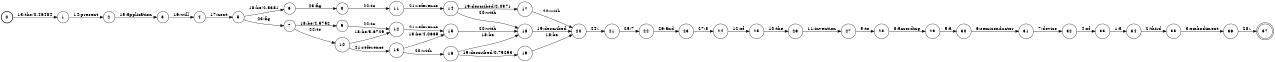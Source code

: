 digraph FST {
rankdir = LR;
size = "8.5,11";
label = "";
center = 1;
orientation = Portrait;
ranksep = "0.4";
nodesep = "0.25";
0 [label = "0", shape = circle, style = bold, fontsize = 14]
	0 -> 1 [label = "13:the/0.46484", fontsize = 14];
1 [label = "1", shape = circle, style = solid, fontsize = 14]
	1 -> 2 [label = "14:present", fontsize = 14];
2 [label = "2", shape = circle, style = solid, fontsize = 14]
	2 -> 3 [label = "15:application", fontsize = 14];
3 [label = "3", shape = circle, style = solid, fontsize = 14]
	3 -> 4 [label = "16:will", fontsize = 14];
4 [label = "4", shape = circle, style = solid, fontsize = 14]
	4 -> 5 [label = "17:next", fontsize = 14];
5 [label = "5", shape = circle, style = solid, fontsize = 14]
	5 -> 6 [label = "18:be/2.5381", fontsize = 14];
	5 -> 7 [label = "23:fig", fontsize = 14];
6 [label = "6", shape = circle, style = solid, fontsize = 14]
	6 -> 8 [label = "23:fig", fontsize = 14];
7 [label = "7", shape = circle, style = solid, fontsize = 14]
	7 -> 9 [label = "18:be/4.5752", fontsize = 14];
	7 -> 10 [label = "22:to", fontsize = 14];
8 [label = "8", shape = circle, style = solid, fontsize = 14]
	8 -> 11 [label = "22:to", fontsize = 14];
9 [label = "9", shape = circle, style = solid, fontsize = 14]
	9 -> 12 [label = "22:to", fontsize = 14];
10 [label = "10", shape = circle, style = solid, fontsize = 14]
	10 -> 12 [label = "18:be/5.6729", fontsize = 14];
	10 -> 13 [label = "21:reference", fontsize = 14];
11 [label = "11", shape = circle, style = solid, fontsize = 14]
	11 -> 14 [label = "21:reference", fontsize = 14];
12 [label = "12", shape = circle, style = solid, fontsize = 14]
	12 -> 15 [label = "21:reference", fontsize = 14];
13 [label = "13", shape = circle, style = solid, fontsize = 14]
	13 -> 15 [label = "18:be/4.0635", fontsize = 14];
	13 -> 16 [label = "20:with", fontsize = 14];
14 [label = "14", shape = circle, style = solid, fontsize = 14]
	14 -> 17 [label = "19:described/2.0371", fontsize = 14];
	14 -> 18 [label = "20:with", fontsize = 14];
15 [label = "15", shape = circle, style = solid, fontsize = 14]
	15 -> 18 [label = "20:with", fontsize = 14];
16 [label = "16", shape = circle, style = solid, fontsize = 14]
	16 -> 18 [label = "18:be", fontsize = 14];
	16 -> 19 [label = "19:described/0.75293", fontsize = 14];
17 [label = "17", shape = circle, style = solid, fontsize = 14]
	17 -> 20 [label = "20:with", fontsize = 14];
18 [label = "18", shape = circle, style = solid, fontsize = 14]
	18 -> 20 [label = "19:described", fontsize = 14];
19 [label = "19", shape = circle, style = solid, fontsize = 14]
	19 -> 20 [label = "18:be", fontsize = 14];
20 [label = "20", shape = circle, style = solid, fontsize = 14]
	20 -> 21 [label = "24:.", fontsize = 14];
21 [label = "21", shape = circle, style = solid, fontsize = 14]
	21 -> 22 [label = "25:7", fontsize = 14];
22 [label = "22", shape = circle, style = solid, fontsize = 14]
	22 -> 23 [label = "26:and", fontsize = 14];
23 [label = "23", shape = circle, style = solid, fontsize = 14]
	23 -> 24 [label = "27:8", fontsize = 14];
24 [label = "24", shape = circle, style = solid, fontsize = 14]
	24 -> 25 [label = "12:of", fontsize = 14];
25 [label = "25", shape = circle, style = solid, fontsize = 14]
	25 -> 26 [label = "10:the", fontsize = 14];
26 [label = "26", shape = circle, style = solid, fontsize = 14]
	26 -> 27 [label = "11:invention", fontsize = 14];
27 [label = "27", shape = circle, style = solid, fontsize = 14]
	27 -> 28 [label = "9:to", fontsize = 14];
28 [label = "28", shape = circle, style = solid, fontsize = 14]
	28 -> 29 [label = "8:according", fontsize = 14];
29 [label = "29", shape = circle, style = solid, fontsize = 14]
	29 -> 30 [label = "5:a", fontsize = 14];
30 [label = "30", shape = circle, style = solid, fontsize = 14]
	30 -> 31 [label = "6:semiconductor", fontsize = 14];
31 [label = "31", shape = circle, style = solid, fontsize = 14]
	31 -> 32 [label = "7:device", fontsize = 14];
32 [label = "32", shape = circle, style = solid, fontsize = 14]
	32 -> 33 [label = "4:of", fontsize = 14];
33 [label = "33", shape = circle, style = solid, fontsize = 14]
	33 -> 34 [label = "1:a", fontsize = 14];
34 [label = "34", shape = circle, style = solid, fontsize = 14]
	34 -> 35 [label = "2:third", fontsize = 14];
35 [label = "35", shape = circle, style = solid, fontsize = 14]
	35 -> 36 [label = "3:embodiment", fontsize = 14];
36 [label = "36", shape = circle, style = solid, fontsize = 14]
	36 -> 37 [label = "28:.", fontsize = 14];
37 [label = "37", shape = doublecircle, style = solid, fontsize = 14]
}
